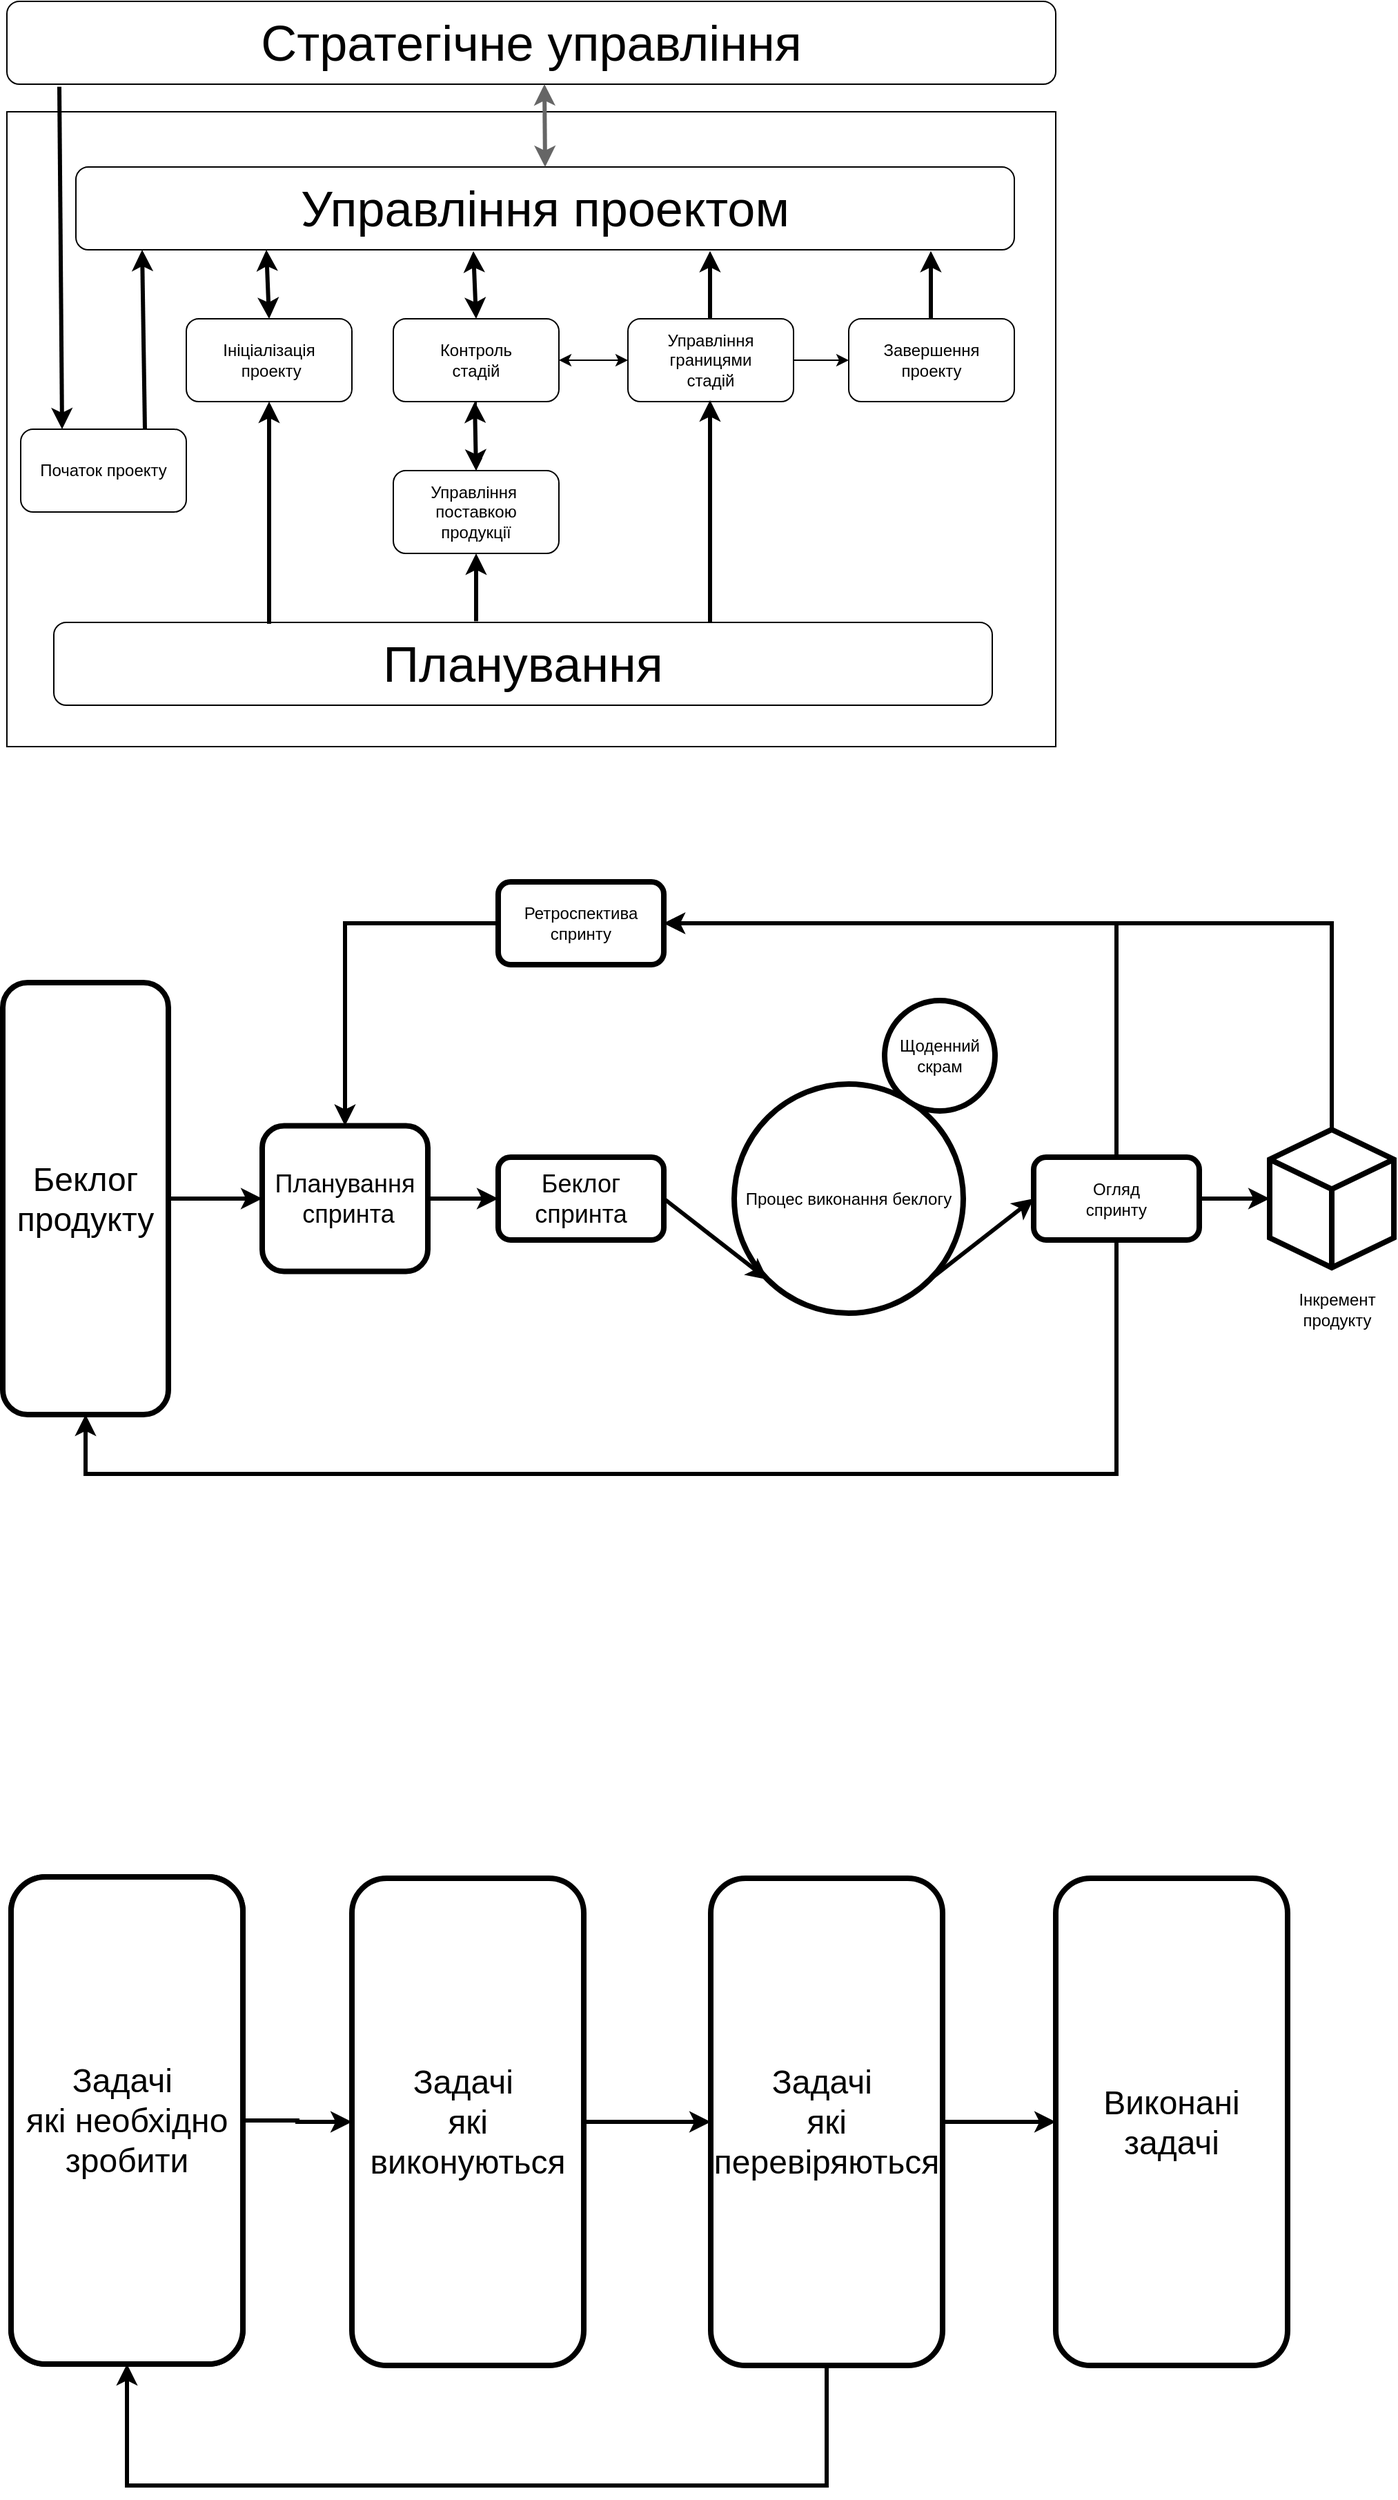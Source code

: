 <mxfile version="14.6.1" type="github">
  <diagram id="jybOTINOecUvO_8TdCLg" name="Page-1">
    <mxGraphModel dx="1037" dy="632" grid="0" gridSize="10" guides="0" tooltips="1" connect="1" arrows="1" fold="1" page="0" pageScale="1" pageWidth="827" pageHeight="1169" math="0" shadow="0">
      <root>
        <mxCell id="0" />
        <mxCell id="1" parent="0" />
        <mxCell id="wI5tL3h-2yHz4GTferVB-1" value="&lt;font style=&quot;font-size: 36px&quot;&gt;Стратегічне управління&lt;/font&gt;" style="rounded=1;whiteSpace=wrap;html=1;" parent="1" vertex="1">
          <mxGeometry x="40" y="40" width="760" height="60" as="geometry" />
        </mxCell>
        <mxCell id="wI5tL3h-2yHz4GTferVB-3" value="" style="rounded=0;whiteSpace=wrap;html=1;" parent="1" vertex="1">
          <mxGeometry x="40" y="120" width="760" height="460" as="geometry" />
        </mxCell>
        <mxCell id="wI5tL3h-2yHz4GTferVB-2" value="&lt;font style=&quot;font-size: 36px&quot;&gt;Управління проектом&lt;/font&gt;" style="rounded=1;whiteSpace=wrap;html=1;" parent="1" vertex="1">
          <mxGeometry x="90" y="160" width="680" height="60" as="geometry" />
        </mxCell>
        <mxCell id="wI5tL3h-2yHz4GTferVB-4" value="Початок проекту" style="rounded=1;whiteSpace=wrap;html=1;" parent="1" vertex="1">
          <mxGeometry x="50" y="350" width="120" height="60" as="geometry" />
        </mxCell>
        <mxCell id="wI5tL3h-2yHz4GTferVB-5" value="Ініціалізація&lt;br&gt;&amp;nbsp;проекту" style="rounded=1;whiteSpace=wrap;html=1;" parent="1" vertex="1">
          <mxGeometry x="170" y="270" width="120" height="60" as="geometry" />
        </mxCell>
        <mxCell id="wI5tL3h-2yHz4GTferVB-26" value="" style="edgeStyle=orthogonalEdgeStyle;rounded=0;orthogonalLoop=1;jettySize=auto;html=1;startArrow=none;startFill=0;" parent="1" source="wI5tL3h-2yHz4GTferVB-6" target="wI5tL3h-2yHz4GTferVB-7" edge="1">
          <mxGeometry relative="1" as="geometry" />
        </mxCell>
        <mxCell id="wI5tL3h-2yHz4GTferVB-6" value="Контроль&lt;br&gt;стадій" style="rounded=1;whiteSpace=wrap;html=1;" parent="1" vertex="1">
          <mxGeometry x="320" y="270" width="120" height="60" as="geometry" />
        </mxCell>
        <mxCell id="wI5tL3h-2yHz4GTferVB-7" value="Управління&amp;nbsp;&lt;br&gt;поставкою&lt;br&gt;продукції" style="rounded=1;whiteSpace=wrap;html=1;" parent="1" vertex="1">
          <mxGeometry x="320" y="380" width="120" height="60" as="geometry" />
        </mxCell>
        <mxCell id="wI5tL3h-2yHz4GTferVB-8" value="Управління границями &lt;br&gt;стадій" style="rounded=1;whiteSpace=wrap;html=1;" parent="1" vertex="1">
          <mxGeometry x="490" y="270" width="120" height="60" as="geometry" />
        </mxCell>
        <mxCell id="wI5tL3h-2yHz4GTferVB-9" value="Завершення &lt;br&gt;проекту" style="rounded=1;whiteSpace=wrap;html=1;" parent="1" vertex="1">
          <mxGeometry x="650" y="270" width="120" height="60" as="geometry" />
        </mxCell>
        <mxCell id="wI5tL3h-2yHz4GTferVB-12" value="" style="endArrow=classic;html=1;exitX=0.05;exitY=1.032;exitDx=0;exitDy=0;exitPerimeter=0;entryX=0.25;entryY=0;entryDx=0;entryDy=0;strokeWidth=3;" parent="1" source="wI5tL3h-2yHz4GTferVB-1" target="wI5tL3h-2yHz4GTferVB-4" edge="1">
          <mxGeometry width="50" height="50" relative="1" as="geometry">
            <mxPoint x="390" y="330" as="sourcePoint" />
            <mxPoint x="440" y="280" as="targetPoint" />
          </mxGeometry>
        </mxCell>
        <mxCell id="wI5tL3h-2yHz4GTferVB-13" value="" style="endArrow=classic;html=1;exitX=0.75;exitY=0;exitDx=0;exitDy=0;strokeWidth=3;" parent="1" source="wI5tL3h-2yHz4GTferVB-4" edge="1">
          <mxGeometry width="50" height="50" relative="1" as="geometry">
            <mxPoint x="390" y="330" as="sourcePoint" />
            <mxPoint x="138" y="220" as="targetPoint" />
          </mxGeometry>
        </mxCell>
        <mxCell id="wI5tL3h-2yHz4GTferVB-14" value="" style="endArrow=classic;startArrow=classic;html=1;exitX=0.5;exitY=0;exitDx=0;exitDy=0;strokeWidth=3;" parent="1" source="wI5tL3h-2yHz4GTferVB-5" edge="1">
          <mxGeometry width="50" height="50" relative="1" as="geometry">
            <mxPoint x="210" y="260" as="sourcePoint" />
            <mxPoint x="228" y="220" as="targetPoint" />
          </mxGeometry>
        </mxCell>
        <mxCell id="wI5tL3h-2yHz4GTferVB-15" value="&lt;font style=&quot;font-size: 36px&quot;&gt;Планування&lt;/font&gt;" style="rounded=1;whiteSpace=wrap;html=1;" parent="1" vertex="1">
          <mxGeometry x="74" y="490" width="680" height="60" as="geometry" />
        </mxCell>
        <mxCell id="wI5tL3h-2yHz4GTferVB-16" value="" style="endArrow=classic;html=1;entryX=0.5;entryY=1;entryDx=0;entryDy=0;strokeWidth=3;" parent="1" target="wI5tL3h-2yHz4GTferVB-5" edge="1">
          <mxGeometry width="50" height="50" relative="1" as="geometry">
            <mxPoint x="230" y="491" as="sourcePoint" />
            <mxPoint x="440" y="280" as="targetPoint" />
          </mxGeometry>
        </mxCell>
        <mxCell id="wI5tL3h-2yHz4GTferVB-17" value="" style="endArrow=classic;startArrow=classic;html=1;exitX=0.5;exitY=0;exitDx=0;exitDy=0;strokeWidth=3;" parent="1" source="wI5tL3h-2yHz4GTferVB-6" edge="1">
          <mxGeometry width="50" height="50" relative="1" as="geometry">
            <mxPoint x="360" y="270" as="sourcePoint" />
            <mxPoint x="378" y="221" as="targetPoint" />
          </mxGeometry>
        </mxCell>
        <mxCell id="wI5tL3h-2yHz4GTferVB-18" value="" style="endArrow=classic;startArrow=classic;html=1;exitX=0.5;exitY=0;exitDx=0;exitDy=0;strokeWidth=3;" parent="1" source="wI5tL3h-2yHz4GTferVB-7" edge="1">
          <mxGeometry width="50" height="50" relative="1" as="geometry">
            <mxPoint x="381" y="379" as="sourcePoint" />
            <mxPoint x="379" y="330" as="targetPoint" />
          </mxGeometry>
        </mxCell>
        <mxCell id="wI5tL3h-2yHz4GTferVB-19" value="" style="endArrow=classic;html=1;entryX=0.5;entryY=1;entryDx=0;entryDy=0;exitX=0.45;exitY=-0.014;exitDx=0;exitDy=0;exitPerimeter=0;strokeWidth=3;" parent="1" source="wI5tL3h-2yHz4GTferVB-15" target="wI5tL3h-2yHz4GTferVB-7" edge="1">
          <mxGeometry width="50" height="50" relative="1" as="geometry">
            <mxPoint x="360" y="490" as="sourcePoint" />
            <mxPoint x="410" y="440" as="targetPoint" />
          </mxGeometry>
        </mxCell>
        <mxCell id="wI5tL3h-2yHz4GTferVB-20" value="" style="endArrow=classic;startArrow=classic;html=1;exitX=0;exitY=0.5;exitDx=0;exitDy=0;entryX=1;entryY=0.5;entryDx=0;entryDy=0;" parent="1" source="wI5tL3h-2yHz4GTferVB-8" target="wI5tL3h-2yHz4GTferVB-6" edge="1">
          <mxGeometry width="50" height="50" relative="1" as="geometry">
            <mxPoint x="390" y="390" as="sourcePoint" />
            <mxPoint x="389" y="340" as="targetPoint" />
          </mxGeometry>
        </mxCell>
        <mxCell id="wI5tL3h-2yHz4GTferVB-21" value="" style="endArrow=classic;startArrow=none;html=1;exitX=1;exitY=0.5;exitDx=0;exitDy=0;entryX=0;entryY=0.5;entryDx=0;entryDy=0;startFill=0;" parent="1" source="wI5tL3h-2yHz4GTferVB-8" target="wI5tL3h-2yHz4GTferVB-9" edge="1">
          <mxGeometry width="50" height="50" relative="1" as="geometry">
            <mxPoint x="400" y="400" as="sourcePoint" />
            <mxPoint x="399" y="350" as="targetPoint" />
          </mxGeometry>
        </mxCell>
        <mxCell id="wI5tL3h-2yHz4GTferVB-23" value="" style="endArrow=classic;html=1;entryX=0.5;entryY=1;entryDx=0;entryDy=0;strokeWidth=3;" parent="1" edge="1">
          <mxGeometry width="50" height="50" relative="1" as="geometry">
            <mxPoint x="549.5" y="490" as="sourcePoint" />
            <mxPoint x="549.5" y="329" as="targetPoint" />
          </mxGeometry>
        </mxCell>
        <mxCell id="wI5tL3h-2yHz4GTferVB-24" value="" style="endArrow=classic;html=1;entryX=0.5;entryY=1;entryDx=0;entryDy=0;exitX=0.45;exitY=-0.014;exitDx=0;exitDy=0;exitPerimeter=0;strokeWidth=3;" parent="1" edge="1">
          <mxGeometry width="50" height="50" relative="1" as="geometry">
            <mxPoint x="549.5" y="270.0" as="sourcePoint" />
            <mxPoint x="549.5" y="220.84" as="targetPoint" />
          </mxGeometry>
        </mxCell>
        <mxCell id="wI5tL3h-2yHz4GTferVB-25" value="" style="endArrow=classic;html=1;entryX=0.5;entryY=1;entryDx=0;entryDy=0;exitX=0.45;exitY=-0.014;exitDx=0;exitDy=0;exitPerimeter=0;strokeWidth=3;" parent="1" edge="1">
          <mxGeometry width="50" height="50" relative="1" as="geometry">
            <mxPoint x="709.5" y="270.0" as="sourcePoint" />
            <mxPoint x="709.5" y="220.84" as="targetPoint" />
          </mxGeometry>
        </mxCell>
        <mxCell id="wI5tL3h-2yHz4GTferVB-28" value="" style="endArrow=classic;startArrow=classic;html=1;exitX=0.5;exitY=0;exitDx=0;exitDy=0;fillColor=#f5f5f5;strokeColor=#666666;strokeWidth=3;" parent="1" source="wI5tL3h-2yHz4GTferVB-2" edge="1">
          <mxGeometry width="50" height="50" relative="1" as="geometry">
            <mxPoint x="430.5" y="150" as="sourcePoint" />
            <mxPoint x="429.5" y="100" as="targetPoint" />
          </mxGeometry>
        </mxCell>
        <mxCell id="zZmFnpAFdnhElFVp4fmw-5" style="edgeStyle=orthogonalEdgeStyle;rounded=0;orthogonalLoop=1;jettySize=auto;html=1;exitX=1;exitY=0.5;exitDx=0;exitDy=0;startArrow=none;startFill=0;strokeWidth=3;" edge="1" parent="1" source="zZmFnpAFdnhElFVp4fmw-1" target="zZmFnpAFdnhElFVp4fmw-4">
          <mxGeometry relative="1" as="geometry" />
        </mxCell>
        <mxCell id="zZmFnpAFdnhElFVp4fmw-1" value="&lt;font style=&quot;font-size: 24px&quot;&gt;Беклог&lt;br&gt;продукту&lt;/font&gt;" style="rounded=1;whiteSpace=wrap;html=1;strokeWidth=4;" vertex="1" parent="1">
          <mxGeometry x="37" y="751" width="120" height="313" as="geometry" />
        </mxCell>
        <mxCell id="zZmFnpAFdnhElFVp4fmw-8" style="edgeStyle=orthogonalEdgeStyle;rounded=0;orthogonalLoop=1;jettySize=auto;html=1;exitX=1;exitY=0.5;exitDx=0;exitDy=0;entryX=0;entryY=0.5;entryDx=0;entryDy=0;startArrow=none;startFill=0;strokeWidth=3;" edge="1" parent="1" source="zZmFnpAFdnhElFVp4fmw-4" target="zZmFnpAFdnhElFVp4fmw-6">
          <mxGeometry relative="1" as="geometry" />
        </mxCell>
        <mxCell id="zZmFnpAFdnhElFVp4fmw-4" value="&lt;font style=&quot;font-size: 18px&quot;&gt;Планування&lt;br&gt;&amp;nbsp;спринта&lt;/font&gt;" style="rounded=1;whiteSpace=wrap;html=1;strokeWidth=4;" vertex="1" parent="1">
          <mxGeometry x="225" y="854.75" width="120" height="105.5" as="geometry" />
        </mxCell>
        <mxCell id="zZmFnpAFdnhElFVp4fmw-6" value="&lt;font style=&quot;font-size: 18px&quot;&gt;Беклог&lt;br&gt;спринта&lt;/font&gt;" style="rounded=1;whiteSpace=wrap;html=1;strokeWidth=4;" vertex="1" parent="1">
          <mxGeometry x="396" y="877.5" width="120" height="60" as="geometry" />
        </mxCell>
        <mxCell id="zZmFnpAFdnhElFVp4fmw-9" value="Процес виконання беклогу" style="ellipse;whiteSpace=wrap;html=1;aspect=fixed;rounded=0;strokeWidth=4;" vertex="1" parent="1">
          <mxGeometry x="567" y="824.5" width="166" height="166" as="geometry" />
        </mxCell>
        <mxCell id="zZmFnpAFdnhElFVp4fmw-10" value="Щоденний&lt;br&gt;скрам" style="ellipse;whiteSpace=wrap;html=1;aspect=fixed;rounded=0;strokeWidth=4;" vertex="1" parent="1">
          <mxGeometry x="676" y="764" width="80" height="80" as="geometry" />
        </mxCell>
        <mxCell id="zZmFnpAFdnhElFVp4fmw-11" value="" style="endArrow=classic;html=1;strokeWidth=3;entryX=0;entryY=1;entryDx=0;entryDy=0;exitX=1;exitY=0.5;exitDx=0;exitDy=0;" edge="1" parent="1" source="zZmFnpAFdnhElFVp4fmw-6" target="zZmFnpAFdnhElFVp4fmw-9">
          <mxGeometry width="50" height="50" relative="1" as="geometry">
            <mxPoint x="462" y="841" as="sourcePoint" />
            <mxPoint x="512" y="791" as="targetPoint" />
          </mxGeometry>
        </mxCell>
        <mxCell id="zZmFnpAFdnhElFVp4fmw-18" value="" style="edgeStyle=orthogonalEdgeStyle;rounded=0;orthogonalLoop=1;jettySize=auto;html=1;startArrow=none;startFill=0;strokeWidth=3;" edge="1" parent="1" source="zZmFnpAFdnhElFVp4fmw-12" target="zZmFnpAFdnhElFVp4fmw-17">
          <mxGeometry relative="1" as="geometry" />
        </mxCell>
        <mxCell id="zZmFnpAFdnhElFVp4fmw-20" style="edgeStyle=orthogonalEdgeStyle;rounded=0;orthogonalLoop=1;jettySize=auto;html=1;exitX=0.5;exitY=1;exitDx=0;exitDy=0;entryX=0.5;entryY=1;entryDx=0;entryDy=0;startArrow=none;startFill=0;strokeWidth=3;" edge="1" parent="1" source="zZmFnpAFdnhElFVp4fmw-12" target="zZmFnpAFdnhElFVp4fmw-1">
          <mxGeometry relative="1" as="geometry">
            <Array as="points">
              <mxPoint x="844" y="1107" />
              <mxPoint x="97" y="1107" />
            </Array>
          </mxGeometry>
        </mxCell>
        <mxCell id="zZmFnpAFdnhElFVp4fmw-25" style="edgeStyle=orthogonalEdgeStyle;rounded=0;orthogonalLoop=1;jettySize=auto;html=1;exitX=0.5;exitY=0;exitDx=0;exitDy=0;entryX=1;entryY=0.5;entryDx=0;entryDy=0;startArrow=none;startFill=0;strokeWidth=3;" edge="1" parent="1" source="zZmFnpAFdnhElFVp4fmw-12" target="zZmFnpAFdnhElFVp4fmw-24">
          <mxGeometry relative="1" as="geometry" />
        </mxCell>
        <mxCell id="zZmFnpAFdnhElFVp4fmw-12" value="Огляд&lt;br&gt;спринту" style="rounded=1;whiteSpace=wrap;html=1;strokeWidth=4;" vertex="1" parent="1">
          <mxGeometry x="784" y="877.5" width="120" height="60" as="geometry" />
        </mxCell>
        <mxCell id="zZmFnpAFdnhElFVp4fmw-16" value="" style="endArrow=classic;html=1;strokeWidth=3;exitX=1;exitY=1;exitDx=0;exitDy=0;entryX=0;entryY=0.5;entryDx=0;entryDy=0;" edge="1" parent="1" source="zZmFnpAFdnhElFVp4fmw-9" target="zZmFnpAFdnhElFVp4fmw-12">
          <mxGeometry width="50" height="50" relative="1" as="geometry">
            <mxPoint x="715" y="1030" as="sourcePoint" />
            <mxPoint x="765" y="980" as="targetPoint" />
          </mxGeometry>
        </mxCell>
        <mxCell id="zZmFnpAFdnhElFVp4fmw-26" style="edgeStyle=orthogonalEdgeStyle;rounded=0;orthogonalLoop=1;jettySize=auto;html=1;exitX=0.5;exitY=0;exitDx=0;exitDy=0;exitPerimeter=0;startArrow=none;startFill=0;strokeWidth=3;entryX=1;entryY=0.5;entryDx=0;entryDy=0;" edge="1" parent="1" source="zZmFnpAFdnhElFVp4fmw-17" target="zZmFnpAFdnhElFVp4fmw-24">
          <mxGeometry relative="1" as="geometry">
            <mxPoint x="986.554" y="648.276" as="targetPoint" />
          </mxGeometry>
        </mxCell>
        <mxCell id="zZmFnpAFdnhElFVp4fmw-17" value="" style="html=1;whiteSpace=wrap;shape=isoCube2;backgroundOutline=1;isoAngle=15;rounded=0;strokeWidth=4;" vertex="1" parent="1">
          <mxGeometry x="955" y="857.5" width="90" height="100" as="geometry" />
        </mxCell>
        <mxCell id="zZmFnpAFdnhElFVp4fmw-19" value="Інкремент продукту" style="text;html=1;strokeColor=none;fillColor=none;align=center;verticalAlign=middle;whiteSpace=wrap;rounded=0;" vertex="1" parent="1">
          <mxGeometry x="984" y="978" width="40" height="20" as="geometry" />
        </mxCell>
        <mxCell id="zZmFnpAFdnhElFVp4fmw-28" style="edgeStyle=orthogonalEdgeStyle;rounded=0;orthogonalLoop=1;jettySize=auto;html=1;exitX=0;exitY=0.5;exitDx=0;exitDy=0;startArrow=none;startFill=0;strokeWidth=3;" edge="1" parent="1" source="zZmFnpAFdnhElFVp4fmw-24" target="zZmFnpAFdnhElFVp4fmw-4">
          <mxGeometry relative="1" as="geometry" />
        </mxCell>
        <mxCell id="zZmFnpAFdnhElFVp4fmw-24" value="Ретроспектива&lt;br&gt;спринту" style="rounded=1;whiteSpace=wrap;html=1;strokeWidth=4;" vertex="1" parent="1">
          <mxGeometry x="396" y="678" width="120" height="60" as="geometry" />
        </mxCell>
        <mxCell id="zZmFnpAFdnhElFVp4fmw-43" value="&lt;font style=&quot;font-size: 24px&quot;&gt;Задачі&amp;nbsp;&lt;br&gt;які необхідно зробити&lt;br&gt;&lt;/font&gt;" style="rounded=1;whiteSpace=wrap;html=1;strokeWidth=4;" vertex="1" parent="1">
          <mxGeometry x="43" y="1399" width="168" height="353" as="geometry" />
        </mxCell>
        <mxCell id="zZmFnpAFdnhElFVp4fmw-49" value="" style="edgeStyle=orthogonalEdgeStyle;rounded=0;orthogonalLoop=1;jettySize=auto;html=1;startArrow=none;startFill=0;strokeWidth=3;" edge="1" parent="1" source="zZmFnpAFdnhElFVp4fmw-45" target="zZmFnpAFdnhElFVp4fmw-46">
          <mxGeometry relative="1" as="geometry" />
        </mxCell>
        <mxCell id="zZmFnpAFdnhElFVp4fmw-45" value="&lt;font style=&quot;font-size: 24px&quot;&gt;Задачі&amp;nbsp;&lt;br&gt;які необхідно зробити&lt;br&gt;&lt;/font&gt;" style="rounded=1;whiteSpace=wrap;html=1;strokeWidth=4;" vertex="1" parent="1">
          <mxGeometry x="43" y="1399" width="168" height="353" as="geometry" />
        </mxCell>
        <mxCell id="zZmFnpAFdnhElFVp4fmw-50" value="" style="edgeStyle=orthogonalEdgeStyle;rounded=0;orthogonalLoop=1;jettySize=auto;html=1;startArrow=none;startFill=0;strokeWidth=3;" edge="1" parent="1" source="zZmFnpAFdnhElFVp4fmw-46" target="zZmFnpAFdnhElFVp4fmw-47">
          <mxGeometry relative="1" as="geometry" />
        </mxCell>
        <mxCell id="zZmFnpAFdnhElFVp4fmw-46" value="&lt;font style=&quot;font-size: 24px&quot;&gt;Задачі&amp;nbsp;&lt;br&gt;які виконуються&lt;br&gt;&lt;/font&gt;" style="rounded=1;whiteSpace=wrap;html=1;strokeWidth=4;" vertex="1" parent="1">
          <mxGeometry x="290" y="1400" width="168" height="353" as="geometry" />
        </mxCell>
        <mxCell id="zZmFnpAFdnhElFVp4fmw-51" value="" style="edgeStyle=orthogonalEdgeStyle;rounded=0;orthogonalLoop=1;jettySize=auto;html=1;startArrow=none;startFill=0;strokeWidth=3;" edge="1" parent="1" source="zZmFnpAFdnhElFVp4fmw-47" target="zZmFnpAFdnhElFVp4fmw-48">
          <mxGeometry relative="1" as="geometry" />
        </mxCell>
        <mxCell id="zZmFnpAFdnhElFVp4fmw-53" style="edgeStyle=orthogonalEdgeStyle;rounded=0;orthogonalLoop=1;jettySize=auto;html=1;exitX=0.5;exitY=1;exitDx=0;exitDy=0;entryX=0.5;entryY=1;entryDx=0;entryDy=0;startArrow=none;startFill=0;strokeWidth=3;" edge="1" parent="1" source="zZmFnpAFdnhElFVp4fmw-47" target="zZmFnpAFdnhElFVp4fmw-45">
          <mxGeometry relative="1" as="geometry">
            <Array as="points">
              <mxPoint x="634" y="1840" />
              <mxPoint x="127" y="1840" />
            </Array>
          </mxGeometry>
        </mxCell>
        <mxCell id="zZmFnpAFdnhElFVp4fmw-47" value="&lt;font style=&quot;font-size: 24px&quot;&gt;Задачі&amp;nbsp;&lt;br&gt;які перевіряються&lt;br&gt;&lt;/font&gt;" style="rounded=1;whiteSpace=wrap;html=1;strokeWidth=4;" vertex="1" parent="1">
          <mxGeometry x="550" y="1400" width="168" height="353" as="geometry" />
        </mxCell>
        <mxCell id="zZmFnpAFdnhElFVp4fmw-48" value="&lt;font style=&quot;font-size: 24px&quot;&gt;Виконані задачі&lt;br&gt;&lt;/font&gt;" style="rounded=1;whiteSpace=wrap;html=1;strokeWidth=4;" vertex="1" parent="1">
          <mxGeometry x="800" y="1400" width="168" height="353" as="geometry" />
        </mxCell>
      </root>
    </mxGraphModel>
  </diagram>
</mxfile>
